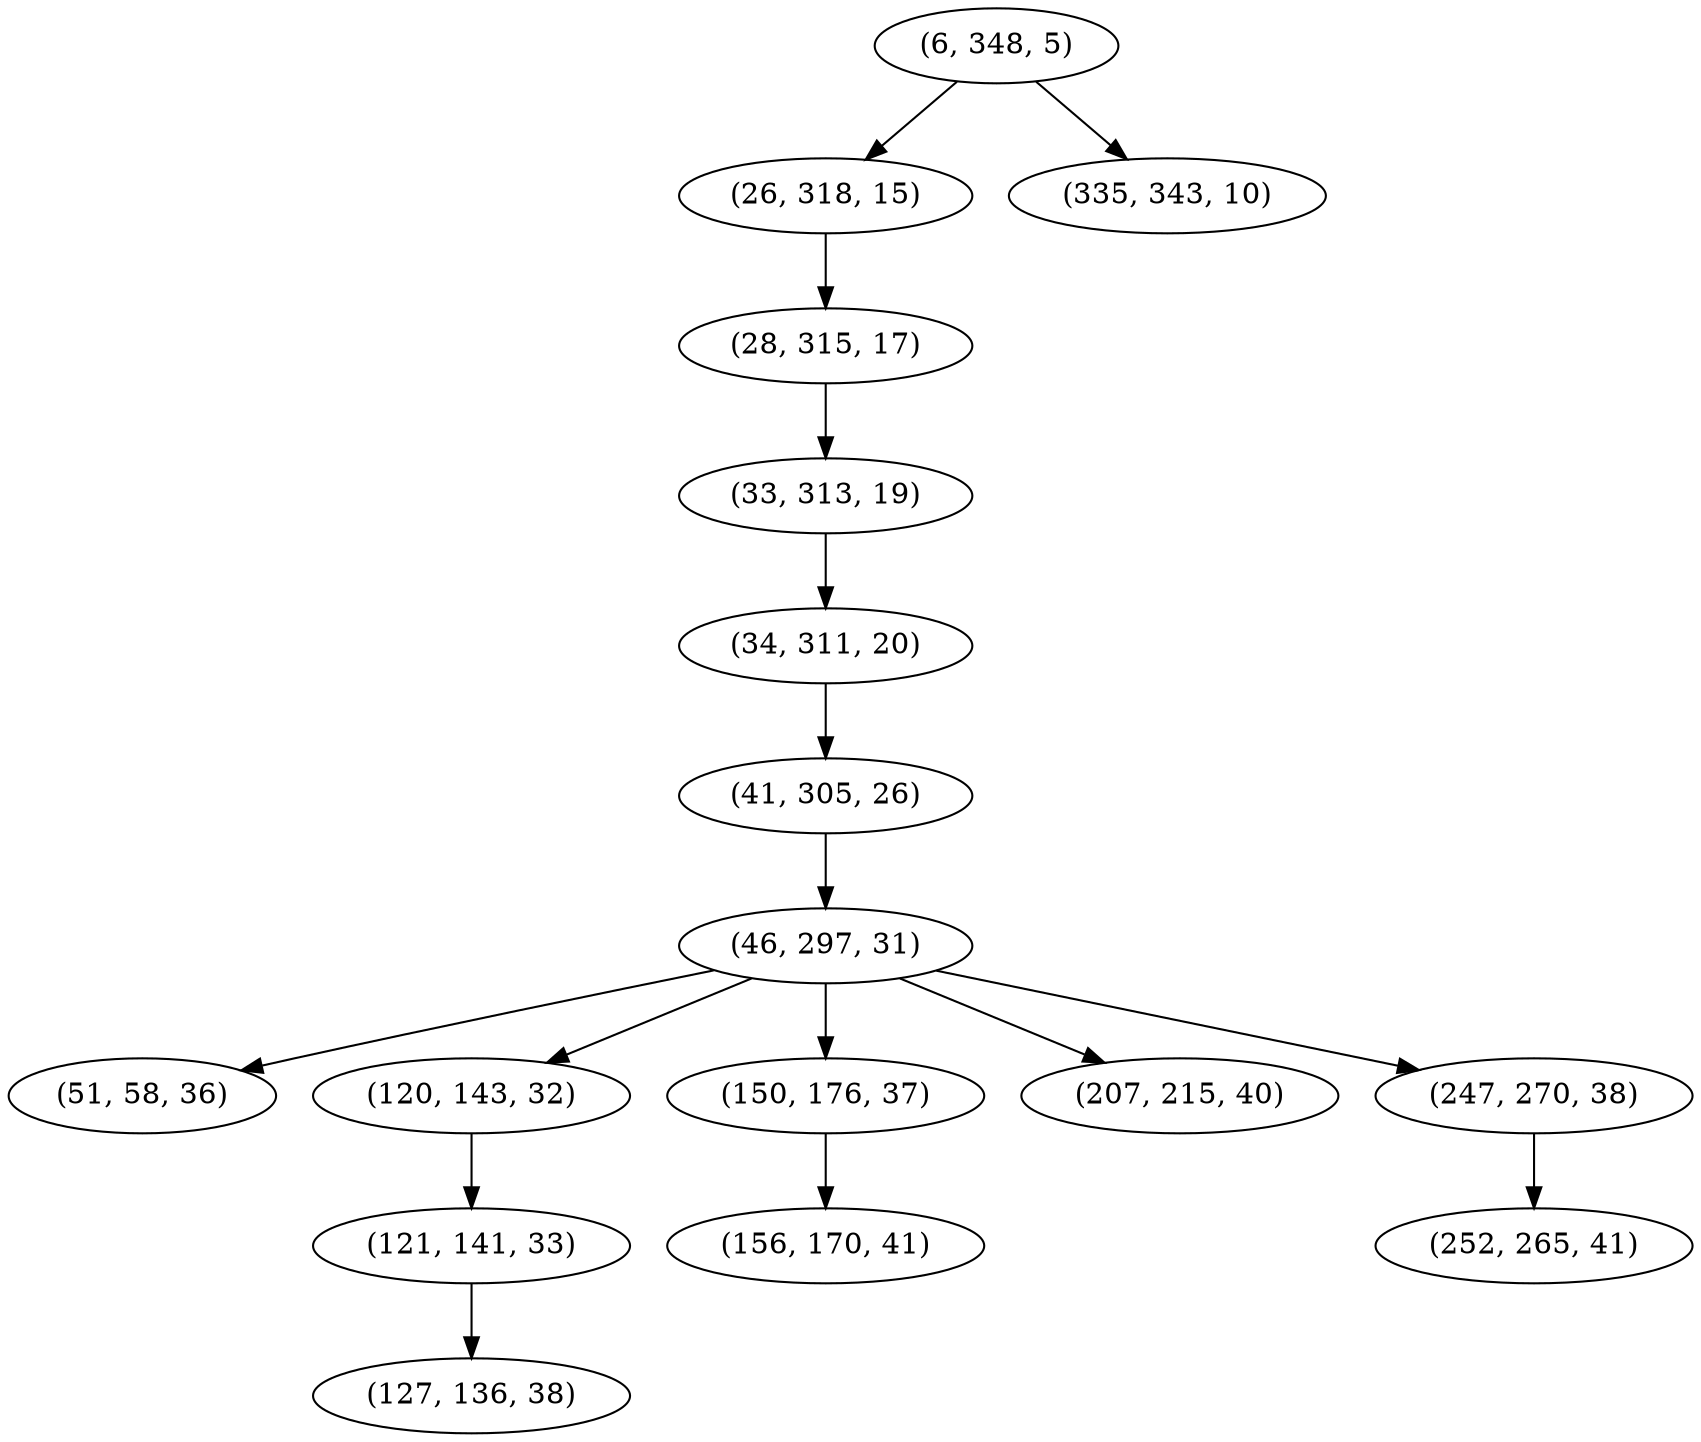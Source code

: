 digraph tree {
    "(6, 348, 5)";
    "(26, 318, 15)";
    "(28, 315, 17)";
    "(33, 313, 19)";
    "(34, 311, 20)";
    "(41, 305, 26)";
    "(46, 297, 31)";
    "(51, 58, 36)";
    "(120, 143, 32)";
    "(121, 141, 33)";
    "(127, 136, 38)";
    "(150, 176, 37)";
    "(156, 170, 41)";
    "(207, 215, 40)";
    "(247, 270, 38)";
    "(252, 265, 41)";
    "(335, 343, 10)";
    "(6, 348, 5)" -> "(26, 318, 15)";
    "(6, 348, 5)" -> "(335, 343, 10)";
    "(26, 318, 15)" -> "(28, 315, 17)";
    "(28, 315, 17)" -> "(33, 313, 19)";
    "(33, 313, 19)" -> "(34, 311, 20)";
    "(34, 311, 20)" -> "(41, 305, 26)";
    "(41, 305, 26)" -> "(46, 297, 31)";
    "(46, 297, 31)" -> "(51, 58, 36)";
    "(46, 297, 31)" -> "(120, 143, 32)";
    "(46, 297, 31)" -> "(150, 176, 37)";
    "(46, 297, 31)" -> "(207, 215, 40)";
    "(46, 297, 31)" -> "(247, 270, 38)";
    "(120, 143, 32)" -> "(121, 141, 33)";
    "(121, 141, 33)" -> "(127, 136, 38)";
    "(150, 176, 37)" -> "(156, 170, 41)";
    "(247, 270, 38)" -> "(252, 265, 41)";
}
